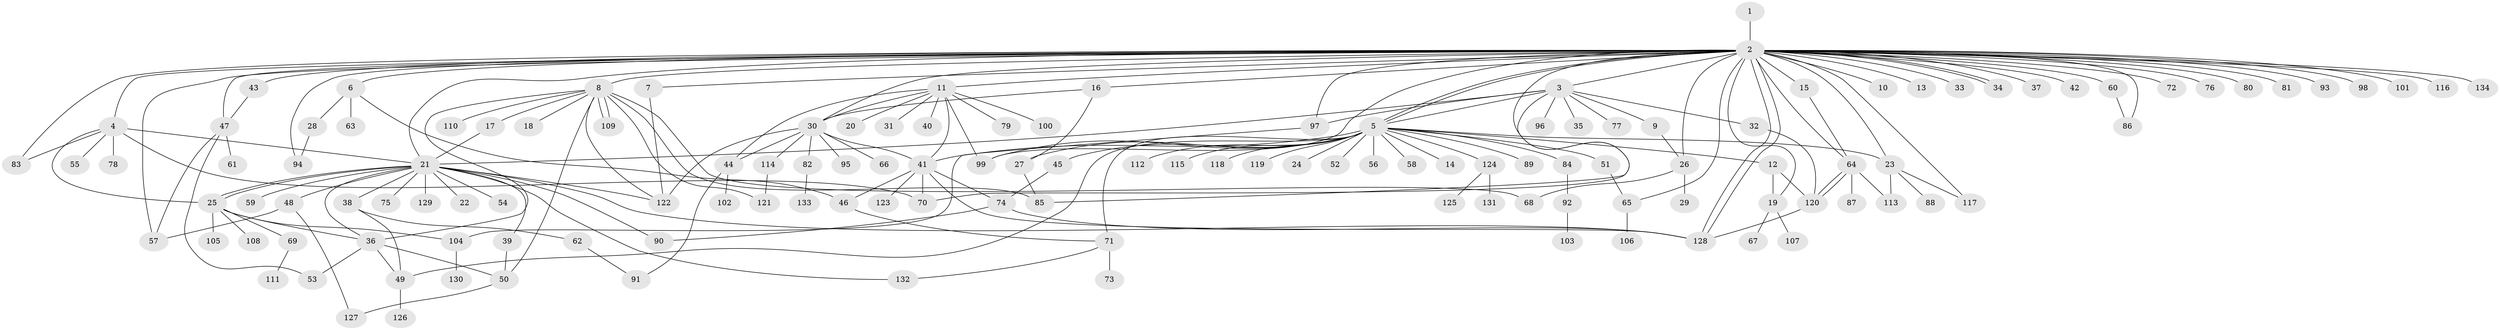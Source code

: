 // Generated by graph-tools (version 1.1) at 2025/25/03/09/25 03:25:58]
// undirected, 134 vertices, 196 edges
graph export_dot {
graph [start="1"]
  node [color=gray90,style=filled];
  1;
  2;
  3;
  4;
  5;
  6;
  7;
  8;
  9;
  10;
  11;
  12;
  13;
  14;
  15;
  16;
  17;
  18;
  19;
  20;
  21;
  22;
  23;
  24;
  25;
  26;
  27;
  28;
  29;
  30;
  31;
  32;
  33;
  34;
  35;
  36;
  37;
  38;
  39;
  40;
  41;
  42;
  43;
  44;
  45;
  46;
  47;
  48;
  49;
  50;
  51;
  52;
  53;
  54;
  55;
  56;
  57;
  58;
  59;
  60;
  61;
  62;
  63;
  64;
  65;
  66;
  67;
  68;
  69;
  70;
  71;
  72;
  73;
  74;
  75;
  76;
  77;
  78;
  79;
  80;
  81;
  82;
  83;
  84;
  85;
  86;
  87;
  88;
  89;
  90;
  91;
  92;
  93;
  94;
  95;
  96;
  97;
  98;
  99;
  100;
  101;
  102;
  103;
  104;
  105;
  106;
  107;
  108;
  109;
  110;
  111;
  112;
  113;
  114;
  115;
  116;
  117;
  118;
  119;
  120;
  121;
  122;
  123;
  124;
  125;
  126;
  127;
  128;
  129;
  130;
  131;
  132;
  133;
  134;
  1 -- 2;
  2 -- 3;
  2 -- 4;
  2 -- 5;
  2 -- 5;
  2 -- 6;
  2 -- 7;
  2 -- 8;
  2 -- 10;
  2 -- 11;
  2 -- 13;
  2 -- 15;
  2 -- 16;
  2 -- 19;
  2 -- 21;
  2 -- 23;
  2 -- 26;
  2 -- 30;
  2 -- 33;
  2 -- 34;
  2 -- 34;
  2 -- 37;
  2 -- 42;
  2 -- 43;
  2 -- 47;
  2 -- 57;
  2 -- 60;
  2 -- 64;
  2 -- 65;
  2 -- 72;
  2 -- 76;
  2 -- 80;
  2 -- 81;
  2 -- 83;
  2 -- 85;
  2 -- 86;
  2 -- 93;
  2 -- 94;
  2 -- 97;
  2 -- 98;
  2 -- 99;
  2 -- 101;
  2 -- 116;
  2 -- 117;
  2 -- 128;
  2 -- 128;
  2 -- 134;
  3 -- 5;
  3 -- 9;
  3 -- 21;
  3 -- 32;
  3 -- 35;
  3 -- 70;
  3 -- 77;
  3 -- 96;
  3 -- 97;
  4 -- 21;
  4 -- 25;
  4 -- 55;
  4 -- 70;
  4 -- 78;
  4 -- 83;
  5 -- 12;
  5 -- 14;
  5 -- 23;
  5 -- 24;
  5 -- 27;
  5 -- 41;
  5 -- 45;
  5 -- 49;
  5 -- 51;
  5 -- 52;
  5 -- 56;
  5 -- 58;
  5 -- 71;
  5 -- 84;
  5 -- 89;
  5 -- 99;
  5 -- 112;
  5 -- 115;
  5 -- 118;
  5 -- 119;
  5 -- 124;
  6 -- 28;
  6 -- 46;
  6 -- 63;
  7 -- 122;
  8 -- 17;
  8 -- 18;
  8 -- 36;
  8 -- 50;
  8 -- 68;
  8 -- 85;
  8 -- 109;
  8 -- 109;
  8 -- 110;
  8 -- 121;
  8 -- 122;
  9 -- 26;
  11 -- 20;
  11 -- 30;
  11 -- 31;
  11 -- 40;
  11 -- 41;
  11 -- 44;
  11 -- 79;
  11 -- 99;
  11 -- 100;
  12 -- 19;
  12 -- 120;
  15 -- 64;
  16 -- 27;
  16 -- 30;
  17 -- 21;
  19 -- 67;
  19 -- 107;
  21 -- 22;
  21 -- 25;
  21 -- 25;
  21 -- 36;
  21 -- 38;
  21 -- 39;
  21 -- 48;
  21 -- 54;
  21 -- 59;
  21 -- 75;
  21 -- 90;
  21 -- 122;
  21 -- 128;
  21 -- 129;
  21 -- 132;
  23 -- 88;
  23 -- 113;
  23 -- 117;
  25 -- 36;
  25 -- 69;
  25 -- 104;
  25 -- 105;
  25 -- 108;
  26 -- 29;
  26 -- 68;
  27 -- 85;
  28 -- 94;
  30 -- 41;
  30 -- 44;
  30 -- 66;
  30 -- 82;
  30 -- 95;
  30 -- 114;
  30 -- 122;
  32 -- 120;
  36 -- 49;
  36 -- 50;
  36 -- 53;
  38 -- 49;
  38 -- 62;
  39 -- 50;
  41 -- 46;
  41 -- 70;
  41 -- 74;
  41 -- 123;
  41 -- 128;
  43 -- 47;
  44 -- 91;
  44 -- 102;
  45 -- 74;
  46 -- 71;
  47 -- 53;
  47 -- 57;
  47 -- 61;
  48 -- 57;
  48 -- 127;
  49 -- 126;
  50 -- 127;
  51 -- 65;
  60 -- 86;
  62 -- 91;
  64 -- 87;
  64 -- 113;
  64 -- 120;
  64 -- 120;
  65 -- 106;
  69 -- 111;
  71 -- 73;
  71 -- 132;
  74 -- 90;
  74 -- 128;
  82 -- 133;
  84 -- 92;
  92 -- 103;
  97 -- 104;
  104 -- 130;
  114 -- 121;
  120 -- 128;
  124 -- 125;
  124 -- 131;
}
